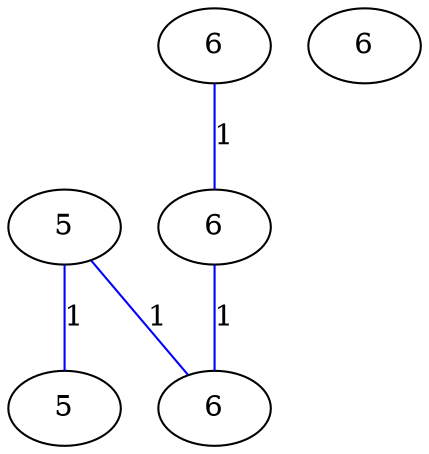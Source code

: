 graph G {
	0 [label="5"];
	1 [label="5"];
	2 [label="6"];
	3 [label="6"];
	4 [label="6"];
	5 [label="6"];
	0 -- 1 [label="1", color=blue];
	0 -- 5 [label="1", color=blue];
	3 -- 4 [label="1", color=blue];
	4 -- 5 [label="1", color=blue];
}